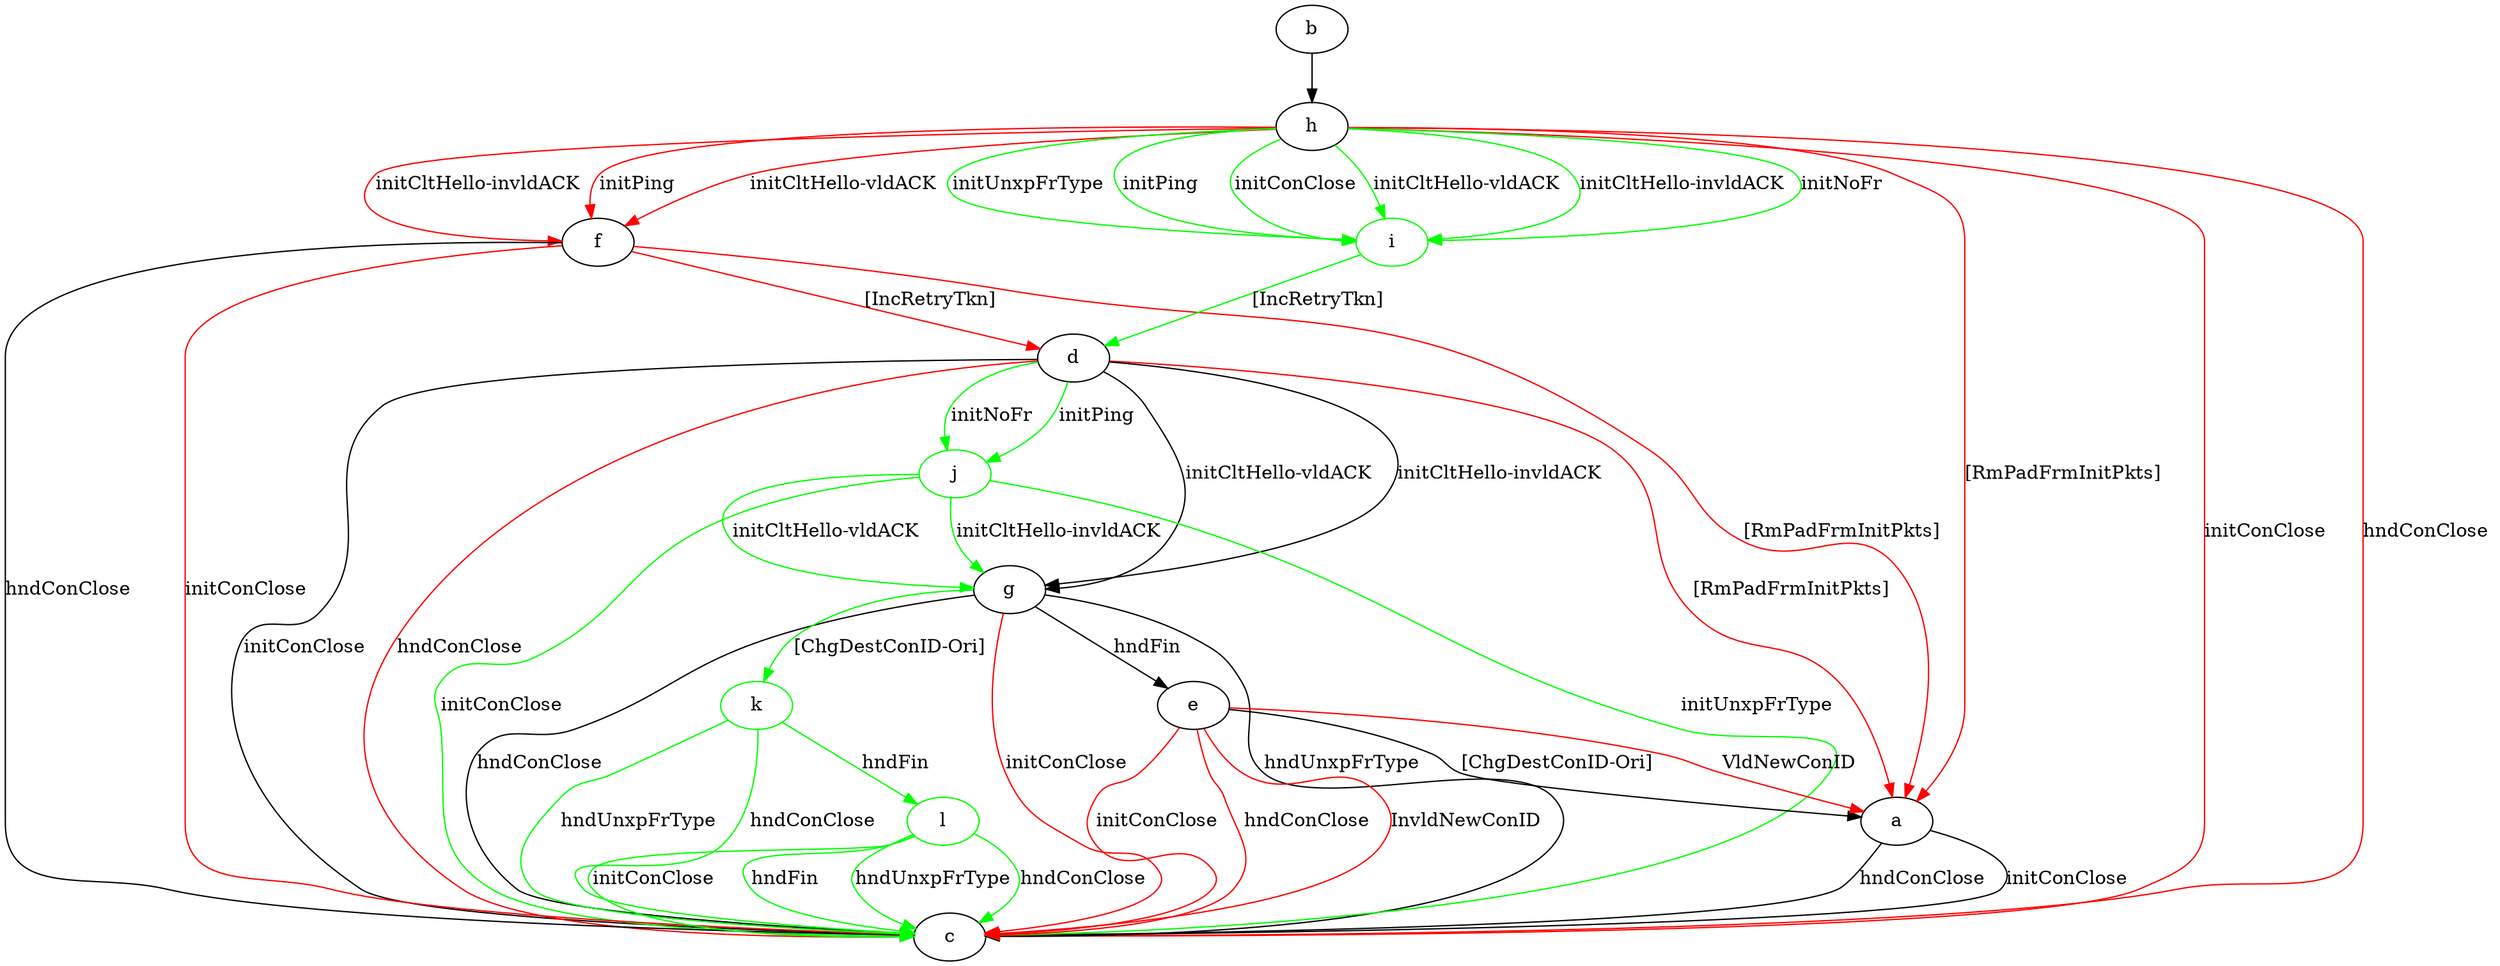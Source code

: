 digraph "" {
	a -> c	[key=0,
		label="initConClose "];
	a -> c	[key=1,
		label="hndConClose "];
	b -> h	[key=0];
	d -> a	[key=0,
		color=red,
		label="[RmPadFrmInitPkts] "];
	d -> c	[key=0,
		label="initConClose "];
	d -> c	[key=1,
		color=red,
		label="hndConClose "];
	d -> g	[key=0,
		label="initCltHello-vldACK "];
	d -> g	[key=1,
		label="initCltHello-invldACK "];
	j	[color=green];
	d -> j	[key=0,
		color=green,
		label="initPing "];
	d -> j	[key=1,
		color=green,
		label="initNoFr "];
	e -> a	[key=0,
		label="[ChgDestConID-Ori] "];
	e -> a	[key=1,
		color=red,
		label="VldNewConID "];
	e -> c	[key=0,
		color=red,
		label="initConClose "];
	e -> c	[key=1,
		color=red,
		label="hndConClose "];
	e -> c	[key=2,
		color=red,
		label="InvldNewConID "];
	f -> a	[key=0,
		color=red,
		label="[RmPadFrmInitPkts] "];
	f -> c	[key=0,
		label="hndConClose "];
	f -> c	[key=1,
		color=red,
		label="initConClose "];
	f -> d	[key=0,
		color=red,
		label="[IncRetryTkn] "];
	g -> c	[key=0,
		label="hndUnxpFrType "];
	g -> c	[key=1,
		label="hndConClose "];
	g -> c	[key=2,
		color=red,
		label="initConClose "];
	g -> e	[key=0,
		label="hndFin "];
	k	[color=green];
	g -> k	[key=0,
		color=green,
		label="[ChgDestConID-Ori] "];
	h -> a	[key=0,
		color=red,
		label="[RmPadFrmInitPkts] "];
	h -> c	[key=0,
		color=red,
		label="initConClose "];
	h -> c	[key=1,
		color=red,
		label="hndConClose "];
	h -> f	[key=0,
		color=red,
		label="initPing "];
	h -> f	[key=1,
		color=red,
		label="initCltHello-vldACK "];
	h -> f	[key=2,
		color=red,
		label="initCltHello-invldACK "];
	i	[color=green];
	h -> i	[key=0,
		color=green,
		label="initPing "];
	h -> i	[key=1,
		color=green,
		label="initConClose "];
	h -> i	[key=2,
		color=green,
		label="initCltHello-vldACK "];
	h -> i	[key=3,
		color=green,
		label="initCltHello-invldACK "];
	h -> i	[key=4,
		color=green,
		label="initNoFr "];
	h -> i	[key=5,
		color=green,
		label="initUnxpFrType "];
	i -> d	[key=0,
		color=green,
		label="[IncRetryTkn] "];
	j -> c	[key=0,
		color=green,
		label="initConClose "];
	j -> c	[key=1,
		color=green,
		label="initUnxpFrType "];
	j -> g	[key=0,
		color=green,
		label="initCltHello-vldACK "];
	j -> g	[key=1,
		color=green,
		label="initCltHello-invldACK "];
	k -> c	[key=0,
		color=green,
		label="hndUnxpFrType "];
	k -> c	[key=1,
		color=green,
		label="hndConClose "];
	l	[color=green];
	k -> l	[key=0,
		color=green,
		label="hndFin "];
	l -> c	[key=0,
		color=green,
		label="initConClose "];
	l -> c	[key=1,
		color=green,
		label="hndFin "];
	l -> c	[key=2,
		color=green,
		label="hndUnxpFrType "];
	l -> c	[key=3,
		color=green,
		label="hndConClose "];
}
